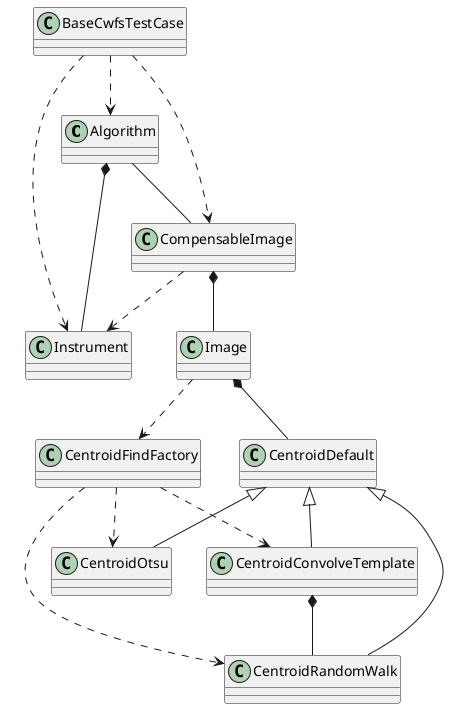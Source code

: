 @startuml
Algorithm *-- Instrument
CompensableImage *-- Image
Algorithm -- CompensableImage
CompensableImage ..> Instrument
CentroidDefault <|-- CentroidRandomWalk
CentroidDefault <|-- CentroidOtsu
CentroidDefault <|-- CentroidConvolveTemplate
CentroidFindFactory ..> CentroidRandomWalk
CentroidFindFactory ..> CentroidOtsu
CentroidFindFactory ..> CentroidConvolveTemplate
CentroidConvolveTemplate *-- CentroidRandomWalk
Image ..> CentroidFindFactory
Image *-- CentroidDefault
BaseCwfsTestCase ..> CompensableImage
BaseCwfsTestCase ..> Instrument
BaseCwfsTestCase ..> Algorithm
@enduml
